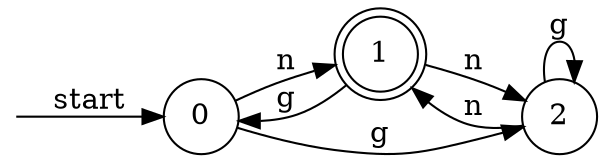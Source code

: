 digraph dfa {
    rankdir = LR;
    node [shape = circle];
    __start [style = invis, shape = point];
    __start -> "0" [ label = "start" ];
    node [shape = doublecircle]; "1"
    node [shape = circle];
    "1" -> "2" [ label = "n" ];
    "1" -> "0" [ label = "g" ];
    "2" -> "1" [ label = "n" ];
    "2" -> "2" [ label = "g" ];
    "0" -> "1" [ label = "n" ];
    "0" -> "2" [ label = "g" ];
}
